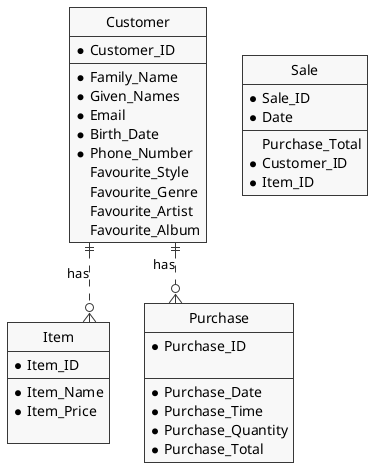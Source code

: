 @startuml ERD-HV-LoFi 

skin rose
skinparam Style StrictUML
skinparam LineType ortho
skinparam monochrome true

class Customer {
    * Customer_ID
--
    * Family_Name
    * Given_Names
    * Email
    * Birth_Date
    * Phone_Number
    Favourite_Style
    Favourite_Genre
    Favourite_Artist
    Favourite_Album
}

class Sale{
    * Sale_ID
    * Date
    --
    Purchase_Total
    * Customer_ID
    * Item_ID
}

class Item {
    * Item_ID
--
    * Item_Name
    * Item_Price

}

class Purchase{
    * Purchase_ID

--
    * Purchase_Date
    * Purchase_Time
    * Purchase_Quantity
    * Purchase_Total
}


Customer ||..o{ Item : has
Customer ||..o{ Purchase : has



@enduml 
